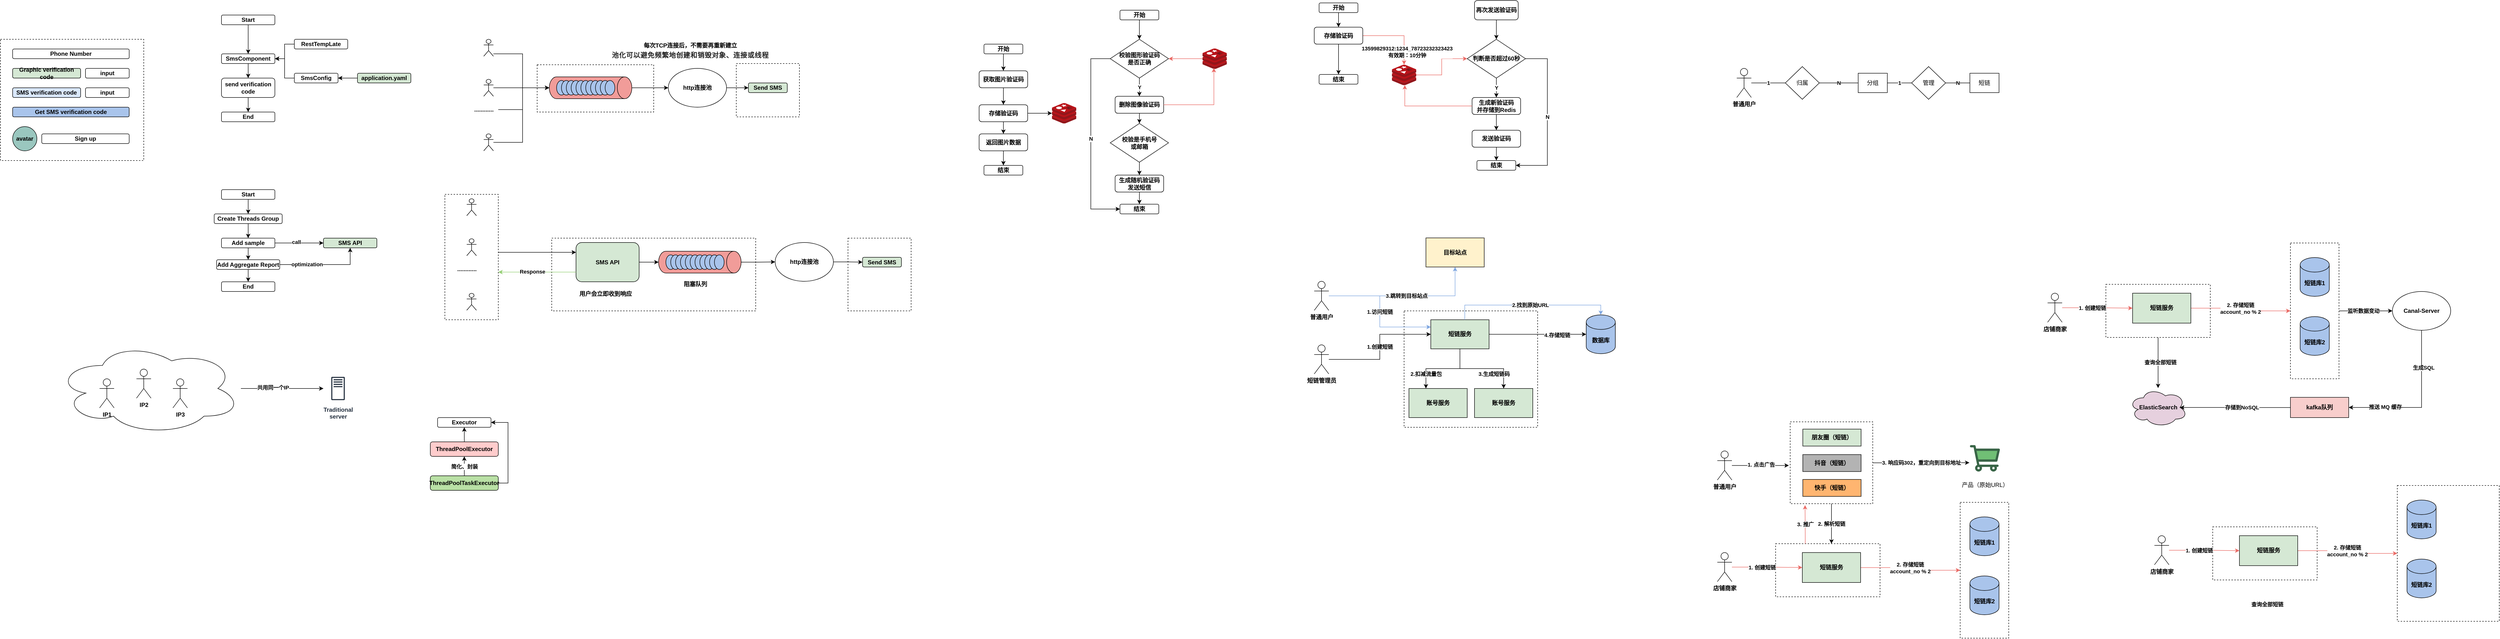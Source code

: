 <mxfile version="24.8.4">
  <diagram id="BT_9d3tybcS5t6vmlCDs" name="第 1 页">
    <mxGraphModel dx="1050" dy="522" grid="1" gridSize="10" guides="1" tooltips="1" connect="1" arrows="1" fold="1" page="1" pageScale="1" pageWidth="827" pageHeight="1169" math="0" shadow="0">
      <root>
        <mxCell id="0" />
        <mxCell id="1" parent="0" />
        <mxCell id="Rwd-Yh-OvxQPfiBLRn_k-1" value="" style="rounded=0;whiteSpace=wrap;html=1;fillColor=none;dashed=1;fontStyle=1" parent="1" vertex="1">
          <mxGeometry x="3860" y="1160" width="215" height="109.5" as="geometry" />
        </mxCell>
        <mxCell id="i71nDBgFTF4gcoMyqBb0-5" value="" style="rounded=0;whiteSpace=wrap;html=1;fillColor=none;dashed=1;fontStyle=1" parent="1" vertex="1">
          <mxGeometry x="4240" y="1074.75" width="100" height="280" as="geometry" />
        </mxCell>
        <mxCell id="CYLU-5RYoMURPyQihZAW-10" value="" style="rounded=0;whiteSpace=wrap;html=1;fillColor=none;dashed=1;fontStyle=1" parent="1" vertex="1">
          <mxGeometry x="3095" y="680" width="275" height="240" as="geometry" />
        </mxCell>
        <mxCell id="xg06a3iDjOgLRZ0BCeSt-10" value="" style="rounded=0;whiteSpace=wrap;html=1;fillColor=none;dashed=1;fontStyle=1" parent="1" vertex="1">
          <mxGeometry x="1950" y="530" width="130" height="150" as="geometry" />
        </mxCell>
        <mxCell id="se93l_hdjBHq4H-M8QWh-1" value="" style="rounded=0;whiteSpace=wrap;html=1;fillColor=none;dashed=1;fontStyle=1" parent="1" vertex="1">
          <mxGeometry x="1340" y="530" width="420" height="150" as="geometry" />
        </mxCell>
        <mxCell id="vEdsJQJvJET6jsOQPGxz-9" value="" style="rounded=0;whiteSpace=wrap;html=1;fillColor=none;dashed=1;fontStyle=1" parent="1" vertex="1">
          <mxGeometry x="1310" y="172.5" width="240" height="97.5" as="geometry" />
        </mxCell>
        <mxCell id="UefwI9e2Om12DkF_jqyX-5" value="" style="rounded=0;whiteSpace=wrap;html=1;fillColor=none;dashed=1;fontStyle=1" parent="1" vertex="1">
          <mxGeometry x="205" y="120" width="295" height="250" as="geometry" />
        </mxCell>
        <mxCell id="UefwI9e2Om12DkF_jqyX-3" value="Phone Number" style="rounded=1;whiteSpace=wrap;html=1;fillColor=none;fontStyle=1" parent="1" vertex="1">
          <mxGeometry x="230" y="140" width="240" height="20" as="geometry" />
        </mxCell>
        <mxCell id="UefwI9e2Om12DkF_jqyX-4" value="SMS verification code" style="rounded=1;whiteSpace=wrap;html=1;fillColor=#dae8fc;strokeColor=#000000;fontStyle=1" parent="1" vertex="1">
          <mxGeometry x="230" y="220" width="140" height="20" as="geometry" />
        </mxCell>
        <mxCell id="UefwI9e2Om12DkF_jqyX-6" value="input" style="rounded=1;whiteSpace=wrap;html=1;fillColor=none;fontStyle=1" parent="1" vertex="1">
          <mxGeometry x="380" y="180" width="90" height="20" as="geometry" />
        </mxCell>
        <mxCell id="UefwI9e2Om12DkF_jqyX-8" value="Graphic verification code" style="rounded=1;whiteSpace=wrap;html=1;fillColor=#d5e8d4;strokeColor=#000000;fontStyle=1" parent="1" vertex="1">
          <mxGeometry x="230" y="180" width="140" height="20" as="geometry" />
        </mxCell>
        <mxCell id="UefwI9e2Om12DkF_jqyX-9" value="input" style="rounded=1;whiteSpace=wrap;html=1;fillColor=none;fontStyle=1" parent="1" vertex="1">
          <mxGeometry x="380" y="220" width="90" height="20" as="geometry" />
        </mxCell>
        <mxCell id="UefwI9e2Om12DkF_jqyX-10" value="Sign up" style="rounded=1;whiteSpace=wrap;html=1;fillColor=none;fontStyle=1" parent="1" vertex="1">
          <mxGeometry x="290" y="315" width="180" height="20" as="geometry" />
        </mxCell>
        <mxCell id="UefwI9e2Om12DkF_jqyX-12" value="Get SMS verification code" style="rounded=1;whiteSpace=wrap;html=1;fillColor=#A9C4EB;fontStyle=1" parent="1" vertex="1">
          <mxGeometry x="230" y="260" width="240" height="20" as="geometry" />
        </mxCell>
        <mxCell id="UefwI9e2Om12DkF_jqyX-13" value="avatar" style="ellipse;whiteSpace=wrap;html=1;aspect=fixed;fillColor=#9AC7BF;fontStyle=1" parent="1" vertex="1">
          <mxGeometry x="230" y="300" width="50" height="50" as="geometry" />
        </mxCell>
        <mxCell id="pRPVaADtkpWoiS7Lqduv-14" style="edgeStyle=orthogonalEdgeStyle;rounded=0;orthogonalLoop=1;jettySize=auto;html=1;entryX=1;entryY=0.5;entryDx=0;entryDy=0;fontStyle=1" parent="1" source="pRPVaADtkpWoiS7Lqduv-1" target="pRPVaADtkpWoiS7Lqduv-6" edge="1">
          <mxGeometry relative="1" as="geometry" />
        </mxCell>
        <mxCell id="pRPVaADtkpWoiS7Lqduv-1" value="application.yaml" style="rounded=1;whiteSpace=wrap;html=1;fillColor=#D5E8D4;fontStyle=1" parent="1" vertex="1">
          <mxGeometry x="940" y="190" width="110" height="20" as="geometry" />
        </mxCell>
        <mxCell id="pRPVaADtkpWoiS7Lqduv-12" style="edgeStyle=orthogonalEdgeStyle;rounded=0;orthogonalLoop=1;jettySize=auto;html=1;entryX=1;entryY=0.5;entryDx=0;entryDy=0;fontStyle=1" parent="1" source="pRPVaADtkpWoiS7Lqduv-3" target="pRPVaADtkpWoiS7Lqduv-7" edge="1">
          <mxGeometry relative="1" as="geometry" />
        </mxCell>
        <mxCell id="pRPVaADtkpWoiS7Lqduv-3" value="RestTempLate" style="rounded=1;whiteSpace=wrap;html=1;fillColor=none;fontStyle=1" parent="1" vertex="1">
          <mxGeometry x="810" y="120" width="110" height="20" as="geometry" />
        </mxCell>
        <mxCell id="pRPVaADtkpWoiS7Lqduv-13" style="edgeStyle=orthogonalEdgeStyle;rounded=0;orthogonalLoop=1;jettySize=auto;html=1;entryX=1;entryY=0.5;entryDx=0;entryDy=0;fontStyle=1" parent="1" source="pRPVaADtkpWoiS7Lqduv-6" target="pRPVaADtkpWoiS7Lqduv-7" edge="1">
          <mxGeometry relative="1" as="geometry" />
        </mxCell>
        <mxCell id="pRPVaADtkpWoiS7Lqduv-6" value="SmsConfig" style="rounded=1;whiteSpace=wrap;html=1;fillColor=none;fontStyle=1" parent="1" vertex="1">
          <mxGeometry x="810" y="190" width="90" height="20" as="geometry" />
        </mxCell>
        <mxCell id="pRPVaADtkpWoiS7Lqduv-16" style="edgeStyle=orthogonalEdgeStyle;rounded=0;orthogonalLoop=1;jettySize=auto;html=1;entryX=0.5;entryY=0;entryDx=0;entryDy=0;fontStyle=1" parent="1" source="pRPVaADtkpWoiS7Lqduv-7" target="pRPVaADtkpWoiS7Lqduv-15" edge="1">
          <mxGeometry relative="1" as="geometry" />
        </mxCell>
        <mxCell id="pRPVaADtkpWoiS7Lqduv-7" value="SmsComponent" style="rounded=1;whiteSpace=wrap;html=1;fillColor=none;fontStyle=1" parent="1" vertex="1">
          <mxGeometry x="660" y="150" width="110" height="20" as="geometry" />
        </mxCell>
        <mxCell id="pRPVaADtkpWoiS7Lqduv-10" style="edgeStyle=orthogonalEdgeStyle;rounded=0;orthogonalLoop=1;jettySize=auto;html=1;fontStyle=1" parent="1" source="pRPVaADtkpWoiS7Lqduv-8" target="pRPVaADtkpWoiS7Lqduv-7" edge="1">
          <mxGeometry relative="1" as="geometry" />
        </mxCell>
        <mxCell id="pRPVaADtkpWoiS7Lqduv-8" value="Start" style="rounded=1;whiteSpace=wrap;html=1;fillColor=none;fontStyle=1" parent="1" vertex="1">
          <mxGeometry x="660" y="70" width="110" height="20" as="geometry" />
        </mxCell>
        <mxCell id="pRPVaADtkpWoiS7Lqduv-21" style="edgeStyle=orthogonalEdgeStyle;rounded=0;orthogonalLoop=1;jettySize=auto;html=1;entryX=0.5;entryY=0;entryDx=0;entryDy=0;fontStyle=1" parent="1" source="pRPVaADtkpWoiS7Lqduv-15" target="pRPVaADtkpWoiS7Lqduv-20" edge="1">
          <mxGeometry relative="1" as="geometry" />
        </mxCell>
        <mxCell id="pRPVaADtkpWoiS7Lqduv-15" value="send verification code" style="rounded=1;whiteSpace=wrap;html=1;fillColor=none;fontStyle=1" parent="1" vertex="1">
          <mxGeometry x="660" y="200" width="110" height="40" as="geometry" />
        </mxCell>
        <mxCell id="pRPVaADtkpWoiS7Lqduv-20" value="End" style="rounded=1;whiteSpace=wrap;html=1;fillColor=none;fontStyle=1" parent="1" vertex="1">
          <mxGeometry x="660" y="270" width="110" height="20" as="geometry" />
        </mxCell>
        <mxCell id="1INNWkqEgoHzFdm2mWcg-7" style="edgeStyle=orthogonalEdgeStyle;rounded=0;orthogonalLoop=1;jettySize=auto;html=1;entryX=0.5;entryY=0;entryDx=0;entryDy=0;fontStyle=1" parent="1" source="1INNWkqEgoHzFdm2mWcg-8" target="1INNWkqEgoHzFdm2mWcg-12" edge="1">
          <mxGeometry relative="1" as="geometry" />
        </mxCell>
        <mxCell id="1INNWkqEgoHzFdm2mWcg-8" value="Create Threads Group" style="rounded=1;whiteSpace=wrap;html=1;fillColor=none;fontStyle=1" parent="1" vertex="1">
          <mxGeometry x="645" y="480" width="140" height="20" as="geometry" />
        </mxCell>
        <mxCell id="1INNWkqEgoHzFdm2mWcg-9" style="edgeStyle=orthogonalEdgeStyle;rounded=0;orthogonalLoop=1;jettySize=auto;html=1;fontStyle=1" parent="1" source="1INNWkqEgoHzFdm2mWcg-10" target="1INNWkqEgoHzFdm2mWcg-8" edge="1">
          <mxGeometry relative="1" as="geometry" />
        </mxCell>
        <mxCell id="1INNWkqEgoHzFdm2mWcg-10" value="Start" style="rounded=1;whiteSpace=wrap;html=1;fillColor=none;fontStyle=1" parent="1" vertex="1">
          <mxGeometry x="660" y="430" width="110" height="20" as="geometry" />
        </mxCell>
        <mxCell id="1INNWkqEgoHzFdm2mWcg-11" style="edgeStyle=orthogonalEdgeStyle;rounded=0;orthogonalLoop=1;jettySize=auto;html=1;entryX=0.5;entryY=0;entryDx=0;entryDy=0;fontStyle=1" parent="1" source="1INNWkqEgoHzFdm2mWcg-12" target="1INNWkqEgoHzFdm2mWcg-13" edge="1">
          <mxGeometry relative="1" as="geometry" />
        </mxCell>
        <mxCell id="1INNWkqEgoHzFdm2mWcg-19" style="edgeStyle=orthogonalEdgeStyle;rounded=0;orthogonalLoop=1;jettySize=auto;html=1;fontStyle=1" parent="1" source="1INNWkqEgoHzFdm2mWcg-12" target="1INNWkqEgoHzFdm2mWcg-17" edge="1">
          <mxGeometry relative="1" as="geometry" />
        </mxCell>
        <mxCell id="1INNWkqEgoHzFdm2mWcg-20" value="call" style="edgeLabel;html=1;align=center;verticalAlign=middle;resizable=0;points=[];fontStyle=1" parent="1INNWkqEgoHzFdm2mWcg-19" vertex="1" connectable="0">
          <mxGeometry x="-0.134" y="2" relative="1" as="geometry">
            <mxPoint as="offset" />
          </mxGeometry>
        </mxCell>
        <mxCell id="1INNWkqEgoHzFdm2mWcg-12" value="Add sample" style="rounded=1;whiteSpace=wrap;html=1;fillColor=none;fontStyle=1" parent="1" vertex="1">
          <mxGeometry x="660" y="530" width="110" height="20" as="geometry" />
        </mxCell>
        <mxCell id="1INNWkqEgoHzFdm2mWcg-16" style="edgeStyle=orthogonalEdgeStyle;rounded=0;orthogonalLoop=1;jettySize=auto;html=1;entryX=0.5;entryY=0;entryDx=0;entryDy=0;fontStyle=1" parent="1" source="1INNWkqEgoHzFdm2mWcg-13" target="1INNWkqEgoHzFdm2mWcg-15" edge="1">
          <mxGeometry relative="1" as="geometry" />
        </mxCell>
        <mxCell id="1INNWkqEgoHzFdm2mWcg-21" value="" style="edgeStyle=orthogonalEdgeStyle;rounded=0;orthogonalLoop=1;jettySize=auto;html=1;fontStyle=1" parent="1" source="1INNWkqEgoHzFdm2mWcg-13" target="1INNWkqEgoHzFdm2mWcg-17" edge="1">
          <mxGeometry relative="1" as="geometry" />
        </mxCell>
        <mxCell id="1INNWkqEgoHzFdm2mWcg-22" value="optimization" style="edgeLabel;html=1;align=center;verticalAlign=middle;resizable=0;points=[];fontStyle=1" parent="1INNWkqEgoHzFdm2mWcg-21" vertex="1" connectable="0">
          <mxGeometry x="-0.377" y="1" relative="1" as="geometry">
            <mxPoint as="offset" />
          </mxGeometry>
        </mxCell>
        <mxCell id="1INNWkqEgoHzFdm2mWcg-13" value="Add Aggregate Report" style="rounded=1;whiteSpace=wrap;html=1;fillColor=none;fontStyle=1" parent="1" vertex="1">
          <mxGeometry x="650" y="574.5" width="130" height="20" as="geometry" />
        </mxCell>
        <mxCell id="1INNWkqEgoHzFdm2mWcg-15" value="End" style="rounded=1;whiteSpace=wrap;html=1;fillColor=none;fontStyle=1" parent="1" vertex="1">
          <mxGeometry x="660" y="620" width="110" height="20" as="geometry" />
        </mxCell>
        <mxCell id="1INNWkqEgoHzFdm2mWcg-17" value="SMS API" style="rounded=1;whiteSpace=wrap;html=1;fillColor=#D5E8D4;fontStyle=1" parent="1" vertex="1">
          <mxGeometry x="870" y="530" width="110" height="20" as="geometry" />
        </mxCell>
        <mxCell id="4dT-DWwZLFFdWcqSDPXJ-8" style="edgeStyle=orthogonalEdgeStyle;rounded=0;orthogonalLoop=1;jettySize=auto;html=1;entryX=0;entryY=0.5;entryDx=0;entryDy=0;fontStyle=1" parent="1" source="vEdsJQJvJET6jsOQPGxz-10" target="4dT-DWwZLFFdWcqSDPXJ-7" edge="1">
          <mxGeometry relative="1" as="geometry" />
        </mxCell>
        <mxCell id="vEdsJQJvJET6jsOQPGxz-10" value="" style="shape=cylinder3;whiteSpace=wrap;html=1;boundedLbl=1;backgroundOutline=1;size=15;rotation=90;fillColor=#F19C99;fontStyle=1" parent="1" vertex="1">
          <mxGeometry x="1397.5" y="135" width="45" height="170" as="geometry" />
        </mxCell>
        <mxCell id="vEdsJQJvJET6jsOQPGxz-19" value="" style="ellipse;whiteSpace=wrap;html=1;fillColor=#A9C4EB;fontStyle=1" parent="1" vertex="1">
          <mxGeometry x="1350" y="205" width="20" height="30" as="geometry" />
        </mxCell>
        <mxCell id="vEdsJQJvJET6jsOQPGxz-20" value="" style="ellipse;whiteSpace=wrap;html=1;fillColor=#A9C4EB;fontStyle=1" parent="1" vertex="1">
          <mxGeometry x="1360" y="205" width="20" height="30" as="geometry" />
        </mxCell>
        <mxCell id="vEdsJQJvJET6jsOQPGxz-21" value="" style="ellipse;whiteSpace=wrap;html=1;fillColor=#A9C4EB;fontStyle=1" parent="1" vertex="1">
          <mxGeometry x="1370" y="205" width="20" height="30" as="geometry" />
        </mxCell>
        <mxCell id="vEdsJQJvJET6jsOQPGxz-22" value="" style="ellipse;whiteSpace=wrap;html=1;fillColor=#A9C4EB;fontStyle=1" parent="1" vertex="1">
          <mxGeometry x="1380" y="205" width="20" height="30" as="geometry" />
        </mxCell>
        <mxCell id="vEdsJQJvJET6jsOQPGxz-23" value="" style="ellipse;whiteSpace=wrap;html=1;fillColor=#A9C4EB;fontStyle=1" parent="1" vertex="1">
          <mxGeometry x="1390" y="205" width="20" height="30" as="geometry" />
        </mxCell>
        <mxCell id="vEdsJQJvJET6jsOQPGxz-26" value="" style="ellipse;whiteSpace=wrap;html=1;fillColor=#A9C4EB;fontStyle=1" parent="1" vertex="1">
          <mxGeometry x="1400" y="205" width="20" height="30" as="geometry" />
        </mxCell>
        <mxCell id="vEdsJQJvJET6jsOQPGxz-32" value="" style="ellipse;whiteSpace=wrap;html=1;fillColor=#A9C4EB;fontStyle=1" parent="1" vertex="1">
          <mxGeometry x="1410" y="205" width="20" height="30" as="geometry" />
        </mxCell>
        <mxCell id="vEdsJQJvJET6jsOQPGxz-41" value="" style="shape=umlActor;verticalLabelPosition=bottom;verticalAlign=top;html=1;outlineConnect=0;fontStyle=1" parent="1" vertex="1">
          <mxGeometry x="1200" y="202.5" width="20" height="35" as="geometry" />
        </mxCell>
        <mxCell id="vEdsJQJvJET6jsOQPGxz-42" value="" style="shape=umlActor;verticalLabelPosition=bottom;verticalAlign=top;html=1;outlineConnect=0;fontStyle=1" parent="1" vertex="1">
          <mxGeometry x="1200" y="315" width="20" height="35" as="geometry" />
        </mxCell>
        <mxCell id="vEdsJQJvJET6jsOQPGxz-45" value="&lt;span&gt;............&lt;/span&gt;" style="text;html=1;align=center;verticalAlign=middle;resizable=0;points=[];autosize=1;strokeColor=none;fillColor=none;fontStyle=1" parent="1" vertex="1">
          <mxGeometry x="1170" y="250" width="60" height="30" as="geometry" />
        </mxCell>
        <mxCell id="vEdsJQJvJET6jsOQPGxz-46" value="" style="shape=umlActor;verticalLabelPosition=bottom;verticalAlign=top;html=1;outlineConnect=0;fontStyle=1" parent="1" vertex="1">
          <mxGeometry x="1200" y="120" width="20" height="35" as="geometry" />
        </mxCell>
        <mxCell id="vEdsJQJvJET6jsOQPGxz-47" style="edgeStyle=orthogonalEdgeStyle;rounded=0;orthogonalLoop=1;jettySize=auto;html=1;entryX=0.5;entryY=1;entryDx=0;entryDy=0;entryPerimeter=0;fontStyle=1" parent="1" source="vEdsJQJvJET6jsOQPGxz-46" target="vEdsJQJvJET6jsOQPGxz-10" edge="1">
          <mxGeometry relative="1" as="geometry">
            <Array as="points">
              <mxPoint x="1280" y="150" />
              <mxPoint x="1280" y="220" />
            </Array>
          </mxGeometry>
        </mxCell>
        <mxCell id="vEdsJQJvJET6jsOQPGxz-48" style="edgeStyle=orthogonalEdgeStyle;rounded=0;orthogonalLoop=1;jettySize=auto;html=1;entryX=0.5;entryY=1;entryDx=0;entryDy=0;entryPerimeter=0;fontStyle=1" parent="1" source="vEdsJQJvJET6jsOQPGxz-41" target="vEdsJQJvJET6jsOQPGxz-10" edge="1">
          <mxGeometry relative="1" as="geometry" />
        </mxCell>
        <mxCell id="vEdsJQJvJET6jsOQPGxz-49" style="edgeStyle=orthogonalEdgeStyle;rounded=0;orthogonalLoop=1;jettySize=auto;html=1;entryX=0.5;entryY=1;entryDx=0;entryDy=0;entryPerimeter=0;fontStyle=1" parent="1" source="vEdsJQJvJET6jsOQPGxz-42" target="vEdsJQJvJET6jsOQPGxz-10" edge="1">
          <mxGeometry relative="1" as="geometry">
            <Array as="points">
              <mxPoint x="1280" y="333" />
              <mxPoint x="1280" y="220" />
            </Array>
          </mxGeometry>
        </mxCell>
        <mxCell id="vEdsJQJvJET6jsOQPGxz-52" value="" style="ellipse;whiteSpace=wrap;html=1;fillColor=#A9C4EB;fontStyle=1" parent="1" vertex="1">
          <mxGeometry x="1420" y="205" width="20" height="30" as="geometry" />
        </mxCell>
        <mxCell id="vEdsJQJvJET6jsOQPGxz-54" value="" style="ellipse;whiteSpace=wrap;html=1;fillColor=#A9C4EB;fontStyle=1" parent="1" vertex="1">
          <mxGeometry x="1430" y="205" width="20" height="30" as="geometry" />
        </mxCell>
        <mxCell id="vEdsJQJvJET6jsOQPGxz-55" value="" style="ellipse;whiteSpace=wrap;html=1;fillColor=#A9C4EB;fontStyle=1" parent="1" vertex="1">
          <mxGeometry x="1440" y="205" width="20" height="30" as="geometry" />
        </mxCell>
        <mxCell id="vEdsJQJvJET6jsOQPGxz-57" value="" style="ellipse;whiteSpace=wrap;html=1;fillColor=#A9C4EB;fontStyle=1" parent="1" vertex="1">
          <mxGeometry x="1450" y="205" width="20" height="30" as="geometry" />
        </mxCell>
        <mxCell id="vEdsJQJvJET6jsOQPGxz-58" style="edgeStyle=orthogonalEdgeStyle;rounded=0;orthogonalLoop=1;jettySize=auto;html=1;entryX=0.5;entryY=1;entryDx=0;entryDy=0;entryPerimeter=0;fontStyle=1" parent="1" source="vEdsJQJvJET6jsOQPGxz-45" target="vEdsJQJvJET6jsOQPGxz-10" edge="1">
          <mxGeometry relative="1" as="geometry">
            <Array as="points">
              <mxPoint x="1280" y="265" />
              <mxPoint x="1280" y="220" />
            </Array>
          </mxGeometry>
        </mxCell>
        <mxCell id="se93l_hdjBHq4H-M8QWh-3" value="Send SMS" style="rounded=1;whiteSpace=wrap;html=1;fillColor=#D5E8D4;fontStyle=1" parent="1" vertex="1">
          <mxGeometry x="1980" y="569.5" width="80" height="20" as="geometry" />
        </mxCell>
        <mxCell id="se93l_hdjBHq4H-M8QWh-29" value="SMS API" style="rounded=1;whiteSpace=wrap;html=1;fillColor=#D5E8D4;fontStyle=1" parent="1" vertex="1">
          <mxGeometry x="1390" y="539" width="130" height="81" as="geometry" />
        </mxCell>
        <mxCell id="se93l_hdjBHq4H-M8QWh-48" value="" style="group;fontStyle=1" parent="1" vertex="1" connectable="0">
          <mxGeometry x="1560" y="557" width="170" height="45" as="geometry" />
        </mxCell>
        <mxCell id="se93l_hdjBHq4H-M8QWh-31" value="" style="shape=cylinder3;whiteSpace=wrap;html=1;boundedLbl=1;backgroundOutline=1;size=15;rotation=90;fillColor=#F19C99;fontStyle=1" parent="se93l_hdjBHq4H-M8QWh-48" vertex="1">
          <mxGeometry x="62.5" y="-62.5" width="45" height="170" as="geometry" />
        </mxCell>
        <mxCell id="se93l_hdjBHq4H-M8QWh-32" value="" style="ellipse;whiteSpace=wrap;html=1;fillColor=#A9C4EB;fontStyle=1" parent="se93l_hdjBHq4H-M8QWh-48" vertex="1">
          <mxGeometry x="15" y="7.5" width="20" height="30" as="geometry" />
        </mxCell>
        <mxCell id="se93l_hdjBHq4H-M8QWh-33" value="" style="ellipse;whiteSpace=wrap;html=1;fillColor=#A9C4EB;fontStyle=1" parent="se93l_hdjBHq4H-M8QWh-48" vertex="1">
          <mxGeometry x="25" y="7.5" width="20" height="30" as="geometry" />
        </mxCell>
        <mxCell id="se93l_hdjBHq4H-M8QWh-34" value="" style="ellipse;whiteSpace=wrap;html=1;fillColor=#A9C4EB;fontStyle=1" parent="se93l_hdjBHq4H-M8QWh-48" vertex="1">
          <mxGeometry x="35" y="7.5" width="20" height="30" as="geometry" />
        </mxCell>
        <mxCell id="se93l_hdjBHq4H-M8QWh-35" value="" style="ellipse;whiteSpace=wrap;html=1;fillColor=#A9C4EB;fontStyle=1" parent="se93l_hdjBHq4H-M8QWh-48" vertex="1">
          <mxGeometry x="45" y="7.5" width="20" height="30" as="geometry" />
        </mxCell>
        <mxCell id="se93l_hdjBHq4H-M8QWh-36" value="" style="ellipse;whiteSpace=wrap;html=1;fillColor=#A9C4EB;fontStyle=1" parent="se93l_hdjBHq4H-M8QWh-48" vertex="1">
          <mxGeometry x="55" y="7.5" width="20" height="30" as="geometry" />
        </mxCell>
        <mxCell id="se93l_hdjBHq4H-M8QWh-37" value="" style="ellipse;whiteSpace=wrap;html=1;fillColor=#A9C4EB;fontStyle=1" parent="se93l_hdjBHq4H-M8QWh-48" vertex="1">
          <mxGeometry x="65" y="7.5" width="20" height="30" as="geometry" />
        </mxCell>
        <mxCell id="se93l_hdjBHq4H-M8QWh-38" value="" style="ellipse;whiteSpace=wrap;html=1;fillColor=#A9C4EB;fontStyle=1" parent="se93l_hdjBHq4H-M8QWh-48" vertex="1">
          <mxGeometry x="75" y="7.5" width="20" height="30" as="geometry" />
        </mxCell>
        <mxCell id="se93l_hdjBHq4H-M8QWh-39" value="" style="ellipse;whiteSpace=wrap;html=1;fillColor=#A9C4EB;fontStyle=1" parent="se93l_hdjBHq4H-M8QWh-48" vertex="1">
          <mxGeometry x="85" y="7.5" width="20" height="30" as="geometry" />
        </mxCell>
        <mxCell id="se93l_hdjBHq4H-M8QWh-40" value="" style="ellipse;whiteSpace=wrap;html=1;fillColor=#A9C4EB;fontStyle=1" parent="se93l_hdjBHq4H-M8QWh-48" vertex="1">
          <mxGeometry x="95" y="7.5" width="20" height="30" as="geometry" />
        </mxCell>
        <mxCell id="se93l_hdjBHq4H-M8QWh-41" value="" style="ellipse;whiteSpace=wrap;html=1;fillColor=#A9C4EB;fontStyle=1" parent="se93l_hdjBHq4H-M8QWh-48" vertex="1">
          <mxGeometry x="105" y="7.5" width="20" height="30" as="geometry" />
        </mxCell>
        <mxCell id="se93l_hdjBHq4H-M8QWh-42" value="" style="ellipse;whiteSpace=wrap;html=1;fillColor=#A9C4EB;fontStyle=1" parent="se93l_hdjBHq4H-M8QWh-48" vertex="1">
          <mxGeometry x="115" y="7.5" width="20" height="30" as="geometry" />
        </mxCell>
        <mxCell id="se93l_hdjBHq4H-M8QWh-54" value="" style="group;fontStyle=1" parent="1" vertex="1" connectable="0">
          <mxGeometry x="1120" y="439.75" width="110" height="258.5" as="geometry" />
        </mxCell>
        <mxCell id="se93l_hdjBHq4H-M8QWh-49" value="" style="shape=umlActor;verticalLabelPosition=bottom;verticalAlign=top;html=1;outlineConnect=0;fontStyle=1" parent="se93l_hdjBHq4H-M8QWh-54" vertex="1">
          <mxGeometry x="45" y="91.5" width="20" height="35" as="geometry" />
        </mxCell>
        <mxCell id="se93l_hdjBHq4H-M8QWh-50" value="" style="shape=umlActor;verticalLabelPosition=bottom;verticalAlign=top;html=1;outlineConnect=0;fontStyle=1" parent="se93l_hdjBHq4H-M8QWh-54" vertex="1">
          <mxGeometry x="45" y="204" width="20" height="35" as="geometry" />
        </mxCell>
        <mxCell id="se93l_hdjBHq4H-M8QWh-51" value="&lt;span&gt;............&lt;/span&gt;" style="text;html=1;align=center;verticalAlign=middle;resizable=0;points=[];autosize=1;strokeColor=none;fillColor=none;fontStyle=1" parent="se93l_hdjBHq4H-M8QWh-54" vertex="1">
          <mxGeometry x="15" y="139" width="60" height="30" as="geometry" />
        </mxCell>
        <mxCell id="se93l_hdjBHq4H-M8QWh-52" value="" style="shape=umlActor;verticalLabelPosition=bottom;verticalAlign=top;html=1;outlineConnect=0;fontStyle=1" parent="se93l_hdjBHq4H-M8QWh-54" vertex="1">
          <mxGeometry x="45" y="9" width="20" height="35" as="geometry" />
        </mxCell>
        <mxCell id="se93l_hdjBHq4H-M8QWh-53" value="" style="rounded=0;whiteSpace=wrap;html=1;fillColor=none;dashed=1;fontStyle=1" parent="se93l_hdjBHq4H-M8QWh-54" vertex="1">
          <mxGeometry width="110" height="258.5" as="geometry" />
        </mxCell>
        <mxCell id="se93l_hdjBHq4H-M8QWh-56" style="edgeStyle=orthogonalEdgeStyle;rounded=0;orthogonalLoop=1;jettySize=auto;html=1;entryX=0;entryY=0.25;entryDx=0;entryDy=0;fontStyle=1" parent="1" source="se93l_hdjBHq4H-M8QWh-53" target="se93l_hdjBHq4H-M8QWh-29" edge="1">
          <mxGeometry relative="1" as="geometry">
            <Array as="points">
              <mxPoint x="1310" y="560" />
            </Array>
          </mxGeometry>
        </mxCell>
        <mxCell id="se93l_hdjBHq4H-M8QWh-57" style="edgeStyle=orthogonalEdgeStyle;rounded=0;orthogonalLoop=1;jettySize=auto;html=1;strokeColor=#97D077;fontStyle=1" parent="1" source="se93l_hdjBHq4H-M8QWh-29" edge="1">
          <mxGeometry relative="1" as="geometry">
            <mxPoint x="1230" y="600" as="targetPoint" />
            <Array as="points">
              <mxPoint x="1230" y="600" />
            </Array>
          </mxGeometry>
        </mxCell>
        <mxCell id="se93l_hdjBHq4H-M8QWh-58" value="Response" style="edgeLabel;html=1;align=center;verticalAlign=middle;resizable=0;points=[];fontStyle=1" parent="se93l_hdjBHq4H-M8QWh-57" vertex="1" connectable="0">
          <mxGeometry x="0.134" y="-1" relative="1" as="geometry">
            <mxPoint as="offset" />
          </mxGeometry>
        </mxCell>
        <mxCell id="KKwOv5Il1TyTHY13jNfH-2" value="用户会立即收到响应" style="text;html=1;align=left;verticalAlign=middle;resizable=0;points=[];autosize=1;strokeColor=none;fillColor=none;fontStyle=1" parent="1" vertex="1">
          <mxGeometry x="1395" y="630" width="130" height="30" as="geometry" />
        </mxCell>
        <mxCell id="KKwOv5Il1TyTHY13jNfH-8" style="edgeStyle=orthogonalEdgeStyle;rounded=0;orthogonalLoop=1;jettySize=auto;html=1;entryX=0.5;entryY=1;entryDx=0;entryDy=0;entryPerimeter=0;fontStyle=1" parent="1" source="se93l_hdjBHq4H-M8QWh-29" target="se93l_hdjBHq4H-M8QWh-31" edge="1">
          <mxGeometry relative="1" as="geometry" />
        </mxCell>
        <mxCell id="KKwOv5Il1TyTHY13jNfH-11" value="阻塞队列" style="text;html=1;align=left;verticalAlign=middle;resizable=0;points=[];autosize=1;strokeColor=none;fillColor=none;fontStyle=1" parent="1" vertex="1">
          <mxGeometry x="1610" y="610" width="70" height="30" as="geometry" />
        </mxCell>
        <mxCell id="xg06a3iDjOgLRZ0BCeSt-1" value="&lt;div class=&quot;lake-content&quot;&gt;&lt;span class=&quot;ne-text&quot;&gt;Executor&lt;/span&gt;&lt;/div&gt;" style="rounded=1;whiteSpace=wrap;html=1;fillColor=none;fontStyle=1" parent="1" vertex="1">
          <mxGeometry x="1105" y="900" width="110" height="20" as="geometry" />
        </mxCell>
        <mxCell id="xg06a3iDjOgLRZ0BCeSt-7" value="" style="edgeStyle=orthogonalEdgeStyle;rounded=0;orthogonalLoop=1;jettySize=auto;html=1;fontStyle=1" parent="1" source="xg06a3iDjOgLRZ0BCeSt-2" target="xg06a3iDjOgLRZ0BCeSt-3" edge="1">
          <mxGeometry relative="1" as="geometry" />
        </mxCell>
        <mxCell id="xg06a3iDjOgLRZ0BCeSt-9" value="简化、封装" style="edgeLabel;html=1;align=center;verticalAlign=middle;resizable=0;points=[];fontStyle=1" parent="xg06a3iDjOgLRZ0BCeSt-7" vertex="1" connectable="0">
          <mxGeometry x="-0.017" relative="1" as="geometry">
            <mxPoint as="offset" />
          </mxGeometry>
        </mxCell>
        <mxCell id="xg06a3iDjOgLRZ0BCeSt-8" style="edgeStyle=orthogonalEdgeStyle;rounded=0;orthogonalLoop=1;jettySize=auto;html=1;entryX=1;entryY=0.5;entryDx=0;entryDy=0;fontStyle=1" parent="1" source="xg06a3iDjOgLRZ0BCeSt-2" target="xg06a3iDjOgLRZ0BCeSt-1" edge="1">
          <mxGeometry relative="1" as="geometry">
            <Array as="points">
              <mxPoint x="1250" y="1035" />
              <mxPoint x="1250" y="910" />
            </Array>
          </mxGeometry>
        </mxCell>
        <mxCell id="xg06a3iDjOgLRZ0BCeSt-2" value="&lt;div class=&quot;lake-content&quot;&gt;&lt;div class=&quot;lake-content&quot;&gt;&lt;div class=&quot;lake-content&quot;&gt;&lt;span class=&quot;ne-text&quot;&gt;ThreadPoolTaskExecutor&lt;/span&gt;&lt;/div&gt;&lt;/div&gt;&lt;/div&gt;" style="rounded=1;whiteSpace=wrap;html=1;fillColor=#B9E0A5;fontStyle=1" parent="1" vertex="1">
          <mxGeometry x="1090" y="1020" width="140" height="30" as="geometry" />
        </mxCell>
        <mxCell id="xg06a3iDjOgLRZ0BCeSt-5" value="" style="edgeStyle=orthogonalEdgeStyle;rounded=0;orthogonalLoop=1;jettySize=auto;html=1;fontStyle=1" parent="1" source="xg06a3iDjOgLRZ0BCeSt-3" target="xg06a3iDjOgLRZ0BCeSt-1" edge="1">
          <mxGeometry relative="1" as="geometry" />
        </mxCell>
        <mxCell id="xg06a3iDjOgLRZ0BCeSt-3" value="&lt;div class=&quot;lake-content&quot;&gt;&lt;div class=&quot;lake-content&quot;&gt;&lt;span class=&quot;ne-text&quot;&gt;ThreadPoolExecutor&lt;/span&gt;&lt;/div&gt;&lt;/div&gt;" style="rounded=1;whiteSpace=wrap;html=1;fillColor=#FFCCCC;fontStyle=1" parent="1" vertex="1">
          <mxGeometry x="1090" y="950" width="140" height="30" as="geometry" />
        </mxCell>
        <mxCell id="4dT-DWwZLFFdWcqSDPXJ-1" value="" style="rounded=0;whiteSpace=wrap;html=1;fillColor=none;dashed=1;fontStyle=1" parent="1" vertex="1">
          <mxGeometry x="1720" y="170" width="130" height="110" as="geometry" />
        </mxCell>
        <mxCell id="4dT-DWwZLFFdWcqSDPXJ-2" value="Send SMS" style="rounded=1;whiteSpace=wrap;html=1;fillColor=#D5E8D4;fontStyle=1" parent="1" vertex="1">
          <mxGeometry x="1745" y="210" width="80" height="20" as="geometry" />
        </mxCell>
        <mxCell id="4dT-DWwZLFFdWcqSDPXJ-9" style="edgeStyle=orthogonalEdgeStyle;rounded=0;orthogonalLoop=1;jettySize=auto;html=1;entryX=0;entryY=0.5;entryDx=0;entryDy=0;fontStyle=1" parent="1" source="4dT-DWwZLFFdWcqSDPXJ-7" target="4dT-DWwZLFFdWcqSDPXJ-2" edge="1">
          <mxGeometry relative="1" as="geometry" />
        </mxCell>
        <mxCell id="4dT-DWwZLFFdWcqSDPXJ-7" value="http连接池" style="ellipse;whiteSpace=wrap;html=1;fillColor=none;fontStyle=1" parent="1" vertex="1">
          <mxGeometry x="1580" y="180" width="120" height="80" as="geometry" />
        </mxCell>
        <mxCell id="4dT-DWwZLFFdWcqSDPXJ-12" value="每次TCP连接后，不需要再重新建立&lt;div&gt;&lt;span style=&quot;font-size: 14px; color: rgb(38, 38, 38); line-height: 1.74; letter-spacing: 0.05em; outline-style: none; overflow-wrap: break-word;&quot;&gt;池化可以避免频繁地创建和销毁对象、连接或线程&lt;/span&gt;&lt;br&gt;&lt;/div&gt;" style="text;html=1;align=center;verticalAlign=middle;resizable=0;points=[];autosize=1;strokeColor=none;fillColor=none;fontStyle=1" parent="1" vertex="1">
          <mxGeometry x="1450" y="120" width="350" height="50" as="geometry" />
        </mxCell>
        <mxCell id="4dT-DWwZLFFdWcqSDPXJ-15" style="edgeStyle=orthogonalEdgeStyle;rounded=0;orthogonalLoop=1;jettySize=auto;html=1;entryX=0;entryY=0.5;entryDx=0;entryDy=0;fontStyle=1" parent="1" source="4dT-DWwZLFFdWcqSDPXJ-13" target="se93l_hdjBHq4H-M8QWh-3" edge="1">
          <mxGeometry relative="1" as="geometry" />
        </mxCell>
        <mxCell id="4dT-DWwZLFFdWcqSDPXJ-13" value="http连接池" style="ellipse;whiteSpace=wrap;html=1;fillColor=none;fontStyle=1" parent="1" vertex="1">
          <mxGeometry x="1800" y="539" width="120" height="80" as="geometry" />
        </mxCell>
        <mxCell id="4dT-DWwZLFFdWcqSDPXJ-14" style="edgeStyle=orthogonalEdgeStyle;rounded=0;orthogonalLoop=1;jettySize=auto;html=1;fontStyle=1" parent="1" source="se93l_hdjBHq4H-M8QWh-31" target="4dT-DWwZLFFdWcqSDPXJ-13" edge="1">
          <mxGeometry relative="1" as="geometry" />
        </mxCell>
        <mxCell id="K-JyI_M0FiB9nO0yxgkt-4" style="edgeStyle=orthogonalEdgeStyle;rounded=0;orthogonalLoop=1;jettySize=auto;html=1;fontStyle=1" parent="1" source="K-JyI_M0FiB9nO0yxgkt-1" target="K-JyI_M0FiB9nO0yxgkt-3" edge="1">
          <mxGeometry relative="1" as="geometry" />
        </mxCell>
        <mxCell id="K-JyI_M0FiB9nO0yxgkt-7" value="共用同一个IP" style="edgeLabel;html=1;align=center;verticalAlign=middle;resizable=0;points=[];fontStyle=1" parent="K-JyI_M0FiB9nO0yxgkt-4" vertex="1" connectable="0">
          <mxGeometry x="-0.222" y="2" relative="1" as="geometry">
            <mxPoint as="offset" />
          </mxGeometry>
        </mxCell>
        <mxCell id="K-JyI_M0FiB9nO0yxgkt-1" value="" style="ellipse;shape=cloud;whiteSpace=wrap;html=1;fillColor=none;fontStyle=1" parent="1" vertex="1">
          <mxGeometry x="320" y="745" width="380" height="190" as="geometry" />
        </mxCell>
        <mxCell id="K-JyI_M0FiB9nO0yxgkt-2" value="IP3" style="shape=umlActor;verticalLabelPosition=bottom;verticalAlign=top;html=1;outlineConnect=0;fontStyle=1" parent="1" vertex="1">
          <mxGeometry x="560" y="820" width="30" height="60" as="geometry" />
        </mxCell>
        <mxCell id="K-JyI_M0FiB9nO0yxgkt-3" value="Traditional&#xa;server" style="sketch=0;outlineConnect=0;fontColor=#232F3E;gradientColor=none;strokeColor=#232F3E;fillColor=#ffffff;dashed=0;verticalLabelPosition=bottom;verticalAlign=top;align=center;html=1;fontSize=12;fontStyle=1;aspect=fixed;shape=mxgraph.aws4.resourceIcon;resIcon=mxgraph.aws4.traditional_server;" parent="1" vertex="1">
          <mxGeometry x="870" y="810" width="60" height="60" as="geometry" />
        </mxCell>
        <mxCell id="K-JyI_M0FiB9nO0yxgkt-5" value="IP1" style="shape=umlActor;verticalLabelPosition=bottom;verticalAlign=top;html=1;outlineConnect=0;fontStyle=1" parent="1" vertex="1">
          <mxGeometry x="409" y="820" width="30" height="60" as="geometry" />
        </mxCell>
        <mxCell id="K-JyI_M0FiB9nO0yxgkt-6" value="IP2" style="shape=umlActor;verticalLabelPosition=bottom;verticalAlign=top;html=1;outlineConnect=0;fontStyle=1" parent="1" vertex="1">
          <mxGeometry x="485" y="800" width="30" height="60" as="geometry" />
        </mxCell>
        <mxCell id="K-JyI_M0FiB9nO0yxgkt-58" value="" style="edgeStyle=orthogonalEdgeStyle;rounded=0;orthogonalLoop=1;jettySize=auto;html=1;fontStyle=1" parent="1" source="K-JyI_M0FiB9nO0yxgkt-54" target="K-JyI_M0FiB9nO0yxgkt-57" edge="1">
          <mxGeometry relative="1" as="geometry" />
        </mxCell>
        <mxCell id="K-JyI_M0FiB9nO0yxgkt-54" value="获取图片验证码" style="rounded=1;whiteSpace=wrap;html=1;fillColor=none;fontStyle=1" parent="1" vertex="1">
          <mxGeometry x="2220" y="185" width="100" height="35" as="geometry" />
        </mxCell>
        <mxCell id="K-JyI_M0FiB9nO0yxgkt-56" value="" style="edgeStyle=orthogonalEdgeStyle;rounded=0;orthogonalLoop=1;jettySize=auto;html=1;fontStyle=1" parent="1" source="K-JyI_M0FiB9nO0yxgkt-55" target="K-JyI_M0FiB9nO0yxgkt-54" edge="1">
          <mxGeometry relative="1" as="geometry" />
        </mxCell>
        <mxCell id="K-JyI_M0FiB9nO0yxgkt-55" value="开始" style="rounded=1;whiteSpace=wrap;html=1;fillColor=none;fontStyle=1" parent="1" vertex="1">
          <mxGeometry x="2230" y="130" width="80" height="20" as="geometry" />
        </mxCell>
        <mxCell id="K-JyI_M0FiB9nO0yxgkt-60" style="edgeStyle=orthogonalEdgeStyle;rounded=0;orthogonalLoop=1;jettySize=auto;html=1;fontStyle=1" parent="1" source="K-JyI_M0FiB9nO0yxgkt-57" target="K-JyI_M0FiB9nO0yxgkt-59" edge="1">
          <mxGeometry relative="1" as="geometry" />
        </mxCell>
        <mxCell id="K-JyI_M0FiB9nO0yxgkt-63" value="" style="edgeStyle=orthogonalEdgeStyle;rounded=0;orthogonalLoop=1;jettySize=auto;html=1;fontStyle=1" parent="1" source="K-JyI_M0FiB9nO0yxgkt-57" target="K-JyI_M0FiB9nO0yxgkt-61" edge="1">
          <mxGeometry relative="1" as="geometry" />
        </mxCell>
        <mxCell id="K-JyI_M0FiB9nO0yxgkt-57" value="存储验证码" style="rounded=1;whiteSpace=wrap;html=1;fillColor=none;fontStyle=1" parent="1" vertex="1">
          <mxGeometry x="2220" y="255" width="100" height="35" as="geometry" />
        </mxCell>
        <mxCell id="K-JyI_M0FiB9nO0yxgkt-59" value="" style="image;sketch=0;aspect=fixed;html=1;points=[];align=center;fontSize=12;image=img/lib/mscae/Cache_Redis_Product.svg;fontStyle=1" parent="1" vertex="1">
          <mxGeometry x="2370" y="251.5" width="50" height="42" as="geometry" />
        </mxCell>
        <mxCell id="K-JyI_M0FiB9nO0yxgkt-65" value="" style="edgeStyle=orthogonalEdgeStyle;rounded=0;orthogonalLoop=1;jettySize=auto;html=1;fontStyle=1" parent="1" source="K-JyI_M0FiB9nO0yxgkt-61" target="K-JyI_M0FiB9nO0yxgkt-64" edge="1">
          <mxGeometry relative="1" as="geometry" />
        </mxCell>
        <mxCell id="K-JyI_M0FiB9nO0yxgkt-61" value="返回图片数据" style="rounded=1;whiteSpace=wrap;html=1;fillColor=none;fontStyle=1" parent="1" vertex="1">
          <mxGeometry x="2220" y="315" width="100" height="35" as="geometry" />
        </mxCell>
        <mxCell id="K-JyI_M0FiB9nO0yxgkt-64" value="结束" style="rounded=1;whiteSpace=wrap;html=1;fillColor=none;fontStyle=1" parent="1" vertex="1">
          <mxGeometry x="2230" y="380" width="80" height="20" as="geometry" />
        </mxCell>
        <mxCell id="K-JyI_M0FiB9nO0yxgkt-78" value="" style="edgeStyle=orthogonalEdgeStyle;rounded=0;orthogonalLoop=1;jettySize=auto;html=1;fontStyle=1" parent="1" source="K-JyI_M0FiB9nO0yxgkt-69" target="K-JyI_M0FiB9nO0yxgkt-77" edge="1">
          <mxGeometry relative="1" as="geometry" />
        </mxCell>
        <mxCell id="K-JyI_M0FiB9nO0yxgkt-69" value="开始" style="rounded=1;whiteSpace=wrap;html=1;fillColor=none;fontStyle=1" parent="1" vertex="1">
          <mxGeometry x="2510" y="60" width="80" height="20" as="geometry" />
        </mxCell>
        <mxCell id="K-JyI_M0FiB9nO0yxgkt-80" value="" style="edgeStyle=orthogonalEdgeStyle;rounded=0;orthogonalLoop=1;jettySize=auto;html=1;strokeColor=#EA6B66;fontStyle=1" parent="1" source="K-JyI_M0FiB9nO0yxgkt-73" target="K-JyI_M0FiB9nO0yxgkt-77" edge="1">
          <mxGeometry relative="1" as="geometry" />
        </mxCell>
        <mxCell id="K-JyI_M0FiB9nO0yxgkt-73" value="" style="image;sketch=0;aspect=fixed;html=1;points=[];align=center;fontSize=12;image=img/lib/mscae/Cache_Redis_Product.svg;fontStyle=1" parent="1" vertex="1">
          <mxGeometry x="2680" y="139" width="50" height="42" as="geometry" />
        </mxCell>
        <mxCell id="K-JyI_M0FiB9nO0yxgkt-76" value="结束" style="rounded=1;whiteSpace=wrap;html=1;fillColor=none;fontStyle=1" parent="1" vertex="1">
          <mxGeometry x="2510" y="460" width="80" height="20" as="geometry" />
        </mxCell>
        <mxCell id="K-JyI_M0FiB9nO0yxgkt-96" value="Y" style="edgeStyle=orthogonalEdgeStyle;rounded=0;orthogonalLoop=1;jettySize=auto;html=1;fontStyle=1" parent="1" source="K-JyI_M0FiB9nO0yxgkt-77" target="K-JyI_M0FiB9nO0yxgkt-90" edge="1">
          <mxGeometry relative="1" as="geometry" />
        </mxCell>
        <mxCell id="K-JyI_M0FiB9nO0yxgkt-102" value="N" style="edgeStyle=orthogonalEdgeStyle;rounded=0;orthogonalLoop=1;jettySize=auto;html=1;entryX=0;entryY=0.5;entryDx=0;entryDy=0;fontStyle=1" parent="1" source="K-JyI_M0FiB9nO0yxgkt-77" target="K-JyI_M0FiB9nO0yxgkt-76" edge="1">
          <mxGeometry relative="1" as="geometry">
            <Array as="points">
              <mxPoint x="2450" y="160" />
              <mxPoint x="2450" y="470" />
            </Array>
          </mxGeometry>
        </mxCell>
        <mxCell id="K-JyI_M0FiB9nO0yxgkt-77" value="校验图形验证码&lt;br&gt;是否正确" style="rhombus;whiteSpace=wrap;html=1;fillColor=none;fontStyle=1" parent="1" vertex="1">
          <mxGeometry x="2490" y="120" width="120" height="80" as="geometry" />
        </mxCell>
        <mxCell id="K-JyI_M0FiB9nO0yxgkt-97" value="" style="edgeStyle=orthogonalEdgeStyle;rounded=0;orthogonalLoop=1;jettySize=auto;html=1;fontStyle=1" parent="1" source="K-JyI_M0FiB9nO0yxgkt-90" target="K-JyI_M0FiB9nO0yxgkt-95" edge="1">
          <mxGeometry relative="1" as="geometry" />
        </mxCell>
        <mxCell id="K-JyI_M0FiB9nO0yxgkt-90" value="删除图像验证码" style="rounded=1;whiteSpace=wrap;html=1;fillColor=none;fontStyle=1" parent="1" vertex="1">
          <mxGeometry x="2500" y="237.5" width="100" height="35" as="geometry" />
        </mxCell>
        <mxCell id="K-JyI_M0FiB9nO0yxgkt-93" style="edgeStyle=orthogonalEdgeStyle;rounded=0;orthogonalLoop=1;jettySize=auto;html=1;entryX=0.468;entryY=0.959;entryDx=0;entryDy=0;entryPerimeter=0;strokeColor=#EA6B66;fontStyle=1" parent="1" source="K-JyI_M0FiB9nO0yxgkt-90" target="K-JyI_M0FiB9nO0yxgkt-73" edge="1">
          <mxGeometry relative="1" as="geometry" />
        </mxCell>
        <mxCell id="K-JyI_M0FiB9nO0yxgkt-99" value="" style="edgeStyle=orthogonalEdgeStyle;rounded=0;orthogonalLoop=1;jettySize=auto;html=1;fontStyle=1" parent="1" source="K-JyI_M0FiB9nO0yxgkt-94" target="K-JyI_M0FiB9nO0yxgkt-76" edge="1">
          <mxGeometry relative="1" as="geometry" />
        </mxCell>
        <mxCell id="K-JyI_M0FiB9nO0yxgkt-94" value="生成随机验证码&lt;br&gt;发送短信" style="rounded=1;whiteSpace=wrap;html=1;fillColor=none;fontStyle=1" parent="1" vertex="1">
          <mxGeometry x="2500" y="400" width="100" height="35" as="geometry" />
        </mxCell>
        <mxCell id="K-JyI_M0FiB9nO0yxgkt-98" value="" style="edgeStyle=orthogonalEdgeStyle;rounded=0;orthogonalLoop=1;jettySize=auto;html=1;fontStyle=1" parent="1" source="K-JyI_M0FiB9nO0yxgkt-95" target="K-JyI_M0FiB9nO0yxgkt-94" edge="1">
          <mxGeometry relative="1" as="geometry" />
        </mxCell>
        <mxCell id="K-JyI_M0FiB9nO0yxgkt-95" value="校验是手机号&lt;br&gt;或邮箱" style="rhombus;whiteSpace=wrap;html=1;fillColor=none;fontStyle=1" parent="1" vertex="1">
          <mxGeometry x="2490" y="293.5" width="120" height="80" as="geometry" />
        </mxCell>
        <mxCell id="K-JyI_M0FiB9nO0yxgkt-118" value="" style="edgeStyle=orthogonalEdgeStyle;rounded=0;orthogonalLoop=1;jettySize=auto;html=1;fontStyle=1" parent="1" source="K-JyI_M0FiB9nO0yxgkt-104" target="K-JyI_M0FiB9nO0yxgkt-112" edge="1">
          <mxGeometry relative="1" as="geometry" />
        </mxCell>
        <mxCell id="K-JyI_M0FiB9nO0yxgkt-104" value="开始" style="rounded=1;whiteSpace=wrap;html=1;fillColor=none;fontStyle=1" parent="1" vertex="1">
          <mxGeometry x="2920" y="45" width="80" height="20" as="geometry" />
        </mxCell>
        <mxCell id="K-JyI_M0FiB9nO0yxgkt-125" style="edgeStyle=orthogonalEdgeStyle;rounded=0;orthogonalLoop=1;jettySize=auto;html=1;entryX=0;entryY=0.5;entryDx=0;entryDy=0;strokeColor=#EA6B66;fontStyle=1" parent="1" source="K-JyI_M0FiB9nO0yxgkt-106" target="K-JyI_M0FiB9nO0yxgkt-123" edge="1">
          <mxGeometry relative="1" as="geometry" />
        </mxCell>
        <mxCell id="K-JyI_M0FiB9nO0yxgkt-106" value="" style="image;sketch=0;aspect=fixed;html=1;points=[];align=center;fontSize=12;image=img/lib/mscae/Cache_Redis_Product.svg;fontStyle=1" parent="1" vertex="1">
          <mxGeometry x="3070" y="172.5" width="50" height="42" as="geometry" />
        </mxCell>
        <mxCell id="K-JyI_M0FiB9nO0yxgkt-107" value="结束" style="rounded=1;whiteSpace=wrap;html=1;fillColor=none;fontStyle=1" parent="1" vertex="1">
          <mxGeometry x="2920" y="192.5" width="80" height="20" as="geometry" />
        </mxCell>
        <mxCell id="K-JyI_M0FiB9nO0yxgkt-119" style="edgeStyle=orthogonalEdgeStyle;rounded=0;orthogonalLoop=1;jettySize=auto;html=1;strokeColor=#EA6B66;fontStyle=1" parent="1" source="K-JyI_M0FiB9nO0yxgkt-112" target="K-JyI_M0FiB9nO0yxgkt-106" edge="1">
          <mxGeometry relative="1" as="geometry" />
        </mxCell>
        <mxCell id="K-JyI_M0FiB9nO0yxgkt-120" value="13599829312:1234_78723232323423&lt;br&gt;有效期：10分钟" style="edgeLabel;html=1;align=center;verticalAlign=middle;resizable=0;points=[];fontStyle=1" parent="K-JyI_M0FiB9nO0yxgkt-119" vertex="1" connectable="0">
          <mxGeometry x="-0.471" y="1" relative="1" as="geometry">
            <mxPoint x="52" y="34" as="offset" />
          </mxGeometry>
        </mxCell>
        <mxCell id="K-JyI_M0FiB9nO0yxgkt-121" style="edgeStyle=orthogonalEdgeStyle;rounded=0;orthogonalLoop=1;jettySize=auto;html=1;entryX=0.5;entryY=0;entryDx=0;entryDy=0;fontStyle=1" parent="1" source="K-JyI_M0FiB9nO0yxgkt-112" target="K-JyI_M0FiB9nO0yxgkt-107" edge="1">
          <mxGeometry relative="1" as="geometry" />
        </mxCell>
        <mxCell id="K-JyI_M0FiB9nO0yxgkt-112" value="存储验证码" style="rounded=1;whiteSpace=wrap;html=1;fillColor=none;fontStyle=1" parent="1" vertex="1">
          <mxGeometry x="2910" y="95" width="100" height="35" as="geometry" />
        </mxCell>
        <mxCell id="K-JyI_M0FiB9nO0yxgkt-124" value="" style="edgeStyle=orthogonalEdgeStyle;rounded=0;orthogonalLoop=1;jettySize=auto;html=1;fontStyle=1" parent="1" source="K-JyI_M0FiB9nO0yxgkt-122" target="K-JyI_M0FiB9nO0yxgkt-123" edge="1">
          <mxGeometry relative="1" as="geometry" />
        </mxCell>
        <mxCell id="K-JyI_M0FiB9nO0yxgkt-122" value="再次发送验证码" style="rounded=1;whiteSpace=wrap;html=1;fillColor=none;fontStyle=1" parent="1" vertex="1">
          <mxGeometry x="3240" y="40" width="90" height="40" as="geometry" />
        </mxCell>
        <mxCell id="K-JyI_M0FiB9nO0yxgkt-130" value="Y" style="edgeStyle=orthogonalEdgeStyle;rounded=0;orthogonalLoop=1;jettySize=auto;html=1;fontStyle=1" parent="1" source="K-JyI_M0FiB9nO0yxgkt-123" target="K-JyI_M0FiB9nO0yxgkt-129" edge="1">
          <mxGeometry relative="1" as="geometry" />
        </mxCell>
        <mxCell id="K-JyI_M0FiB9nO0yxgkt-137" value="N" style="edgeStyle=orthogonalEdgeStyle;rounded=0;orthogonalLoop=1;jettySize=auto;html=1;entryX=1;entryY=0.5;entryDx=0;entryDy=0;fontStyle=1" parent="1" source="K-JyI_M0FiB9nO0yxgkt-123" target="K-JyI_M0FiB9nO0yxgkt-126" edge="1">
          <mxGeometry relative="1" as="geometry">
            <Array as="points">
              <mxPoint x="3390" y="160" />
              <mxPoint x="3390" y="380" />
            </Array>
          </mxGeometry>
        </mxCell>
        <mxCell id="K-JyI_M0FiB9nO0yxgkt-123" value="判断是否超过60秒" style="rhombus;whiteSpace=wrap;html=1;fillColor=none;fontStyle=1" parent="1" vertex="1">
          <mxGeometry x="3225" y="120" width="120" height="80" as="geometry" />
        </mxCell>
        <mxCell id="K-JyI_M0FiB9nO0yxgkt-126" value="结束" style="rounded=1;whiteSpace=wrap;html=1;fillColor=none;fontStyle=1" parent="1" vertex="1">
          <mxGeometry x="3245" y="370" width="80" height="20" as="geometry" />
        </mxCell>
        <mxCell id="K-JyI_M0FiB9nO0yxgkt-135" value="" style="edgeStyle=orthogonalEdgeStyle;rounded=0;orthogonalLoop=1;jettySize=auto;html=1;fontStyle=1" parent="1" source="K-JyI_M0FiB9nO0yxgkt-129" target="K-JyI_M0FiB9nO0yxgkt-134" edge="1">
          <mxGeometry relative="1" as="geometry" />
        </mxCell>
        <mxCell id="K-JyI_M0FiB9nO0yxgkt-129" value="生成新验证码&lt;br&gt;并存储到Redis" style="rounded=1;whiteSpace=wrap;html=1;fillColor=none;fontStyle=1" parent="1" vertex="1">
          <mxGeometry x="3235" y="240" width="100" height="35" as="geometry" />
        </mxCell>
        <mxCell id="K-JyI_M0FiB9nO0yxgkt-133" style="edgeStyle=orthogonalEdgeStyle;rounded=0;orthogonalLoop=1;jettySize=auto;html=1;entryX=0.53;entryY=0.999;entryDx=0;entryDy=0;entryPerimeter=0;strokeColor=#EA6B66;fontStyle=1" parent="1" source="K-JyI_M0FiB9nO0yxgkt-129" target="K-JyI_M0FiB9nO0yxgkt-106" edge="1">
          <mxGeometry relative="1" as="geometry" />
        </mxCell>
        <mxCell id="K-JyI_M0FiB9nO0yxgkt-136" value="" style="edgeStyle=orthogonalEdgeStyle;rounded=0;orthogonalLoop=1;jettySize=auto;html=1;fontStyle=1" parent="1" source="K-JyI_M0FiB9nO0yxgkt-134" target="K-JyI_M0FiB9nO0yxgkt-126" edge="1">
          <mxGeometry relative="1" as="geometry" />
        </mxCell>
        <mxCell id="K-JyI_M0FiB9nO0yxgkt-134" value="发送验证码" style="rounded=1;whiteSpace=wrap;html=1;fillColor=none;fontStyle=1" parent="1" vertex="1">
          <mxGeometry x="3235" y="307.5" width="100" height="35" as="geometry" />
        </mxCell>
        <mxCell id="CYLU-5RYoMURPyQihZAW-15" value="&lt;b&gt;1.访问短链&lt;/b&gt;" style="edgeStyle=orthogonalEdgeStyle;rounded=0;orthogonalLoop=1;jettySize=auto;html=1;entryX=0;entryY=0.25;entryDx=0;entryDy=0;strokeColor=#7EA6E0;" parent="1" source="CYLU-5RYoMURPyQihZAW-1" target="CYLU-5RYoMURPyQihZAW-2" edge="1">
          <mxGeometry x="0.002" relative="1" as="geometry">
            <mxPoint as="offset" />
          </mxGeometry>
        </mxCell>
        <mxCell id="CYLU-5RYoMURPyQihZAW-18" value="3.跳转到目标站点" style="edgeStyle=orthogonalEdgeStyle;rounded=0;orthogonalLoop=1;jettySize=auto;html=1;entryX=0.5;entryY=1;entryDx=0;entryDy=0;strokeColor=#7EA6E0;fontStyle=1" parent="1" source="CYLU-5RYoMURPyQihZAW-1" target="CYLU-5RYoMURPyQihZAW-17" edge="1">
          <mxGeometry relative="1" as="geometry" />
        </mxCell>
        <mxCell id="CYLU-5RYoMURPyQihZAW-1" value="普通用户" style="shape=umlActor;verticalLabelPosition=bottom;verticalAlign=top;html=1;outlineConnect=0;fontStyle=1" parent="1" vertex="1">
          <mxGeometry x="2910" y="619" width="30" height="60" as="geometry" />
        </mxCell>
        <mxCell id="CYLU-5RYoMURPyQihZAW-7" value="" style="edgeStyle=orthogonalEdgeStyle;rounded=0;orthogonalLoop=1;jettySize=auto;html=1;fontStyle=1" parent="1" source="CYLU-5RYoMURPyQihZAW-2" target="CYLU-5RYoMURPyQihZAW-5" edge="1">
          <mxGeometry relative="1" as="geometry">
            <Array as="points">
              <mxPoint x="3210" y="799" />
              <mxPoint x="3140" y="799" />
            </Array>
          </mxGeometry>
        </mxCell>
        <mxCell id="CYLU-5RYoMURPyQihZAW-8" value="&lt;span&gt;2.扣减流量包&lt;/span&gt;" style="edgeLabel;html=1;align=center;verticalAlign=middle;resizable=0;points=[];fontStyle=1" parent="CYLU-5RYoMURPyQihZAW-7" vertex="1" connectable="0">
          <mxGeometry x="-0.128" y="3" relative="1" as="geometry">
            <mxPoint x="-45" y="8" as="offset" />
          </mxGeometry>
        </mxCell>
        <mxCell id="CYLU-5RYoMURPyQihZAW-12" value="4.存储短链" style="edgeStyle=orthogonalEdgeStyle;rounded=0;orthogonalLoop=1;jettySize=auto;html=1;fontStyle=1" parent="1" source="CYLU-5RYoMURPyQihZAW-2" target="CYLU-5RYoMURPyQihZAW-11" edge="1">
          <mxGeometry x="0.4" y="-2" relative="1" as="geometry">
            <mxPoint as="offset" />
          </mxGeometry>
        </mxCell>
        <mxCell id="Rwd-Yh-OvxQPfiBLRn_k-28" value="&lt;b&gt;3.生成短链码&lt;/b&gt;" style="edgeStyle=elbowEdgeStyle;rounded=0;orthogonalLoop=1;jettySize=auto;html=1;entryX=0.5;entryY=0;entryDx=0;entryDy=0;elbow=vertical;" parent="1" source="CYLU-5RYoMURPyQihZAW-2" target="Rwd-Yh-OvxQPfiBLRn_k-27" edge="1">
          <mxGeometry x="0.29" y="-11" relative="1" as="geometry">
            <mxPoint as="offset" />
          </mxGeometry>
        </mxCell>
        <mxCell id="CYLU-5RYoMURPyQihZAW-2" value="短链服务" style="rounded=0;whiteSpace=wrap;html=1;fillColor=#D5E8D4;fontStyle=1" parent="1" vertex="1">
          <mxGeometry x="3150" y="698.25" width="120" height="60" as="geometry" />
        </mxCell>
        <mxCell id="CYLU-5RYoMURPyQihZAW-4" value="&lt;span&gt;1.创建短链&lt;/span&gt;" style="edgeStyle=orthogonalEdgeStyle;rounded=0;orthogonalLoop=1;jettySize=auto;html=1;entryX=0;entryY=0.5;entryDx=0;entryDy=0;fontStyle=1" parent="1" source="CYLU-5RYoMURPyQihZAW-3" target="CYLU-5RYoMURPyQihZAW-2" edge="1">
          <mxGeometry relative="1" as="geometry" />
        </mxCell>
        <mxCell id="CYLU-5RYoMURPyQihZAW-3" value="短链管理员" style="shape=umlActor;verticalLabelPosition=bottom;verticalAlign=top;html=1;outlineConnect=0;fontStyle=1" parent="1" vertex="1">
          <mxGeometry x="2910" y="750" width="30" height="60" as="geometry" />
        </mxCell>
        <mxCell id="CYLU-5RYoMURPyQihZAW-5" value="账号服务" style="rounded=0;whiteSpace=wrap;html=1;fillColor=#D5E8D4;fontStyle=1" parent="1" vertex="1">
          <mxGeometry x="3105" y="840" width="120" height="60" as="geometry" />
        </mxCell>
        <mxCell id="CYLU-5RYoMURPyQihZAW-11" value="数据库" style="shape=cylinder3;whiteSpace=wrap;html=1;boundedLbl=1;backgroundOutline=1;size=15;fillColor=#A9C4EB;fontStyle=1" parent="1" vertex="1">
          <mxGeometry x="3470" y="688.25" width="60" height="80" as="geometry" />
        </mxCell>
        <mxCell id="CYLU-5RYoMURPyQihZAW-16" value="&lt;b&gt;2.找到原始URL&lt;/b&gt;" style="edgeStyle=orthogonalEdgeStyle;rounded=0;orthogonalLoop=1;jettySize=auto;html=1;entryX=0.5;entryY=0;entryDx=0;entryDy=0;entryPerimeter=0;strokeColor=#7EA6E0;" parent="1" source="CYLU-5RYoMURPyQihZAW-2" target="CYLU-5RYoMURPyQihZAW-11" edge="1">
          <mxGeometry relative="1" as="geometry">
            <Array as="points">
              <mxPoint x="3220" y="668" />
              <mxPoint x="3500" y="668" />
            </Array>
          </mxGeometry>
        </mxCell>
        <mxCell id="CYLU-5RYoMURPyQihZAW-17" value="目标站点" style="rounded=0;whiteSpace=wrap;html=1;fillColor=#FFF2CC;fontStyle=1" parent="1" vertex="1">
          <mxGeometry x="3140" y="529.5" width="120" height="60" as="geometry" />
        </mxCell>
        <mxCell id="CYLU-5RYoMURPyQihZAW-19" value="朋友圈（短链）" style="rounded=0;whiteSpace=wrap;html=1;fillColor=#D5E8D4;fontStyle=1" parent="1" vertex="1">
          <mxGeometry x="3915.99" y="923.75" width="120" height="35" as="geometry" />
        </mxCell>
        <mxCell id="CYLU-5RYoMURPyQihZAW-20" value="抖音（短链）" style="rounded=0;whiteSpace=wrap;html=1;fillColor=#B3B3B3;fontStyle=1" parent="1" vertex="1">
          <mxGeometry x="3915.99" y="976.25" width="120" height="35" as="geometry" />
        </mxCell>
        <mxCell id="CYLU-5RYoMURPyQihZAW-22" value="快手（短链）" style="rounded=0;whiteSpace=wrap;html=1;fillColor=#FFB570;fontStyle=1" parent="1" vertex="1">
          <mxGeometry x="3915.99" y="1027.5" width="120" height="35" as="geometry" />
        </mxCell>
        <mxCell id="CYLU-5RYoMURPyQihZAW-36" value="普通用户" style="shape=umlActor;verticalLabelPosition=bottom;verticalAlign=top;html=1;outlineConnect=0;fontStyle=1" parent="1" vertex="1">
          <mxGeometry x="3740" y="968.75" width="30" height="60" as="geometry" />
        </mxCell>
        <mxCell id="CYLU-5RYoMURPyQihZAW-37" value="产品（原始URL）" style="verticalLabelPosition=bottom;aspect=fixed;html=1;shape=mxgraph.salesforce.commerce;" parent="1" vertex="1">
          <mxGeometry x="4260" y="956.7" width="61.99" height="54.55" as="geometry" />
        </mxCell>
        <mxCell id="i71nDBgFTF4gcoMyqBb0-20" value="2. 存储短链&lt;br&gt;account_no % 2" style="edgeStyle=orthogonalEdgeStyle;rounded=0;orthogonalLoop=1;jettySize=auto;html=1;entryX=0;entryY=0.5;entryDx=0;entryDy=0;fontStyle=1;strokeColor=#EA6B66;" parent="1" source="Rwd-Yh-OvxQPfiBLRn_k-8" target="i71nDBgFTF4gcoMyqBb0-5" edge="1">
          <mxGeometry x="-0.029" y="-1" relative="1" as="geometry">
            <mxPoint as="offset" />
          </mxGeometry>
        </mxCell>
        <mxCell id="Rwd-Yh-OvxQPfiBLRn_k-8" value="短链服务" style="rounded=0;whiteSpace=wrap;html=1;fillColor=#D5E8D4;fontStyle=1" parent="1" vertex="1">
          <mxGeometry x="3915" y="1178.25" width="120" height="61.75" as="geometry" />
        </mxCell>
        <mxCell id="Rwd-Yh-OvxQPfiBLRn_k-12" value="短链库2" style="shape=cylinder3;whiteSpace=wrap;html=1;boundedLbl=1;backgroundOutline=1;size=15;fillColor=#A9C4EB;fontStyle=1" parent="1" vertex="1">
          <mxGeometry x="4260" y="1226.5" width="60" height="80" as="geometry" />
        </mxCell>
        <mxCell id="Rwd-Yh-OvxQPfiBLRn_k-27" value="账号服务" style="rounded=0;whiteSpace=wrap;html=1;fillColor=#D5E8D4;fontStyle=1" parent="1" vertex="1">
          <mxGeometry x="3240" y="840" width="120" height="60" as="geometry" />
        </mxCell>
        <mxCell id="AGHwaQv9SgfALs3SFxFU-6" value="1" style="edgeStyle=orthogonalEdgeStyle;rounded=0;orthogonalLoop=1;jettySize=auto;html=1;entryX=0;entryY=0.5;entryDx=0;entryDy=0;endArrow=none;endFill=0;fontStyle=1" parent="1" source="AGHwaQv9SgfALs3SFxFU-2" target="AGHwaQv9SgfALs3SFxFU-3" edge="1">
          <mxGeometry relative="1" as="geometry" />
        </mxCell>
        <mxCell id="AGHwaQv9SgfALs3SFxFU-2" value="普通用户" style="shape=umlActor;verticalLabelPosition=bottom;verticalAlign=top;html=1;outlineConnect=0;fontStyle=1" parent="1" vertex="1">
          <mxGeometry x="3780" y="180" width="30" height="60" as="geometry" />
        </mxCell>
        <mxCell id="AGHwaQv9SgfALs3SFxFU-7" value="N" style="edgeStyle=orthogonalEdgeStyle;rounded=0;orthogonalLoop=1;jettySize=auto;html=1;endArrow=none;endFill=0;fontStyle=1" parent="1" source="AGHwaQv9SgfALs3SFxFU-3" target="AGHwaQv9SgfALs3SFxFU-4" edge="1">
          <mxGeometry relative="1" as="geometry" />
        </mxCell>
        <mxCell id="AGHwaQv9SgfALs3SFxFU-3" value="归属" style="rhombus;whiteSpace=wrap;html=1;fillColor=none;" parent="1" vertex="1">
          <mxGeometry x="3880" y="176.25" width="70" height="67.5" as="geometry" />
        </mxCell>
        <mxCell id="AGHwaQv9SgfALs3SFxFU-9" value="&lt;b&gt;1&lt;/b&gt;" style="edgeStyle=orthogonalEdgeStyle;rounded=0;orthogonalLoop=1;jettySize=auto;html=1;endArrow=none;endFill=0;" parent="1" source="AGHwaQv9SgfALs3SFxFU-4" target="AGHwaQv9SgfALs3SFxFU-8" edge="1">
          <mxGeometry relative="1" as="geometry" />
        </mxCell>
        <mxCell id="AGHwaQv9SgfALs3SFxFU-4" value="分组" style="rounded=0;whiteSpace=wrap;html=1;fillColor=none;" parent="1" vertex="1">
          <mxGeometry x="4030" y="190" width="60" height="40" as="geometry" />
        </mxCell>
        <mxCell id="AGHwaQv9SgfALs3SFxFU-11" value="&lt;b&gt;N&lt;/b&gt;" style="edgeStyle=orthogonalEdgeStyle;rounded=0;orthogonalLoop=1;jettySize=auto;html=1;endArrow=none;endFill=0;" parent="1" source="AGHwaQv9SgfALs3SFxFU-8" target="AGHwaQv9SgfALs3SFxFU-10" edge="1">
          <mxGeometry relative="1" as="geometry" />
        </mxCell>
        <mxCell id="AGHwaQv9SgfALs3SFxFU-8" value="管理" style="rhombus;whiteSpace=wrap;html=1;fillColor=none;" parent="1" vertex="1">
          <mxGeometry x="4140" y="176.25" width="70" height="67.5" as="geometry" />
        </mxCell>
        <mxCell id="AGHwaQv9SgfALs3SFxFU-10" value="短链" style="rounded=0;whiteSpace=wrap;html=1;fillColor=none;" parent="1" vertex="1">
          <mxGeometry x="4260" y="190" width="60" height="40" as="geometry" />
        </mxCell>
        <mxCell id="i71nDBgFTF4gcoMyqBb0-3" style="edgeStyle=orthogonalEdgeStyle;rounded=0;orthogonalLoop=1;jettySize=auto;html=1;entryX=0;entryY=0.5;entryDx=0;entryDy=0;strokeColor=#EA6B66;" parent="1" source="i71nDBgFTF4gcoMyqBb0-1" target="Rwd-Yh-OvxQPfiBLRn_k-8" edge="1">
          <mxGeometry relative="1" as="geometry" />
        </mxCell>
        <mxCell id="i71nDBgFTF4gcoMyqBb0-17" value="&lt;b&gt;1. 创建短链&lt;/b&gt;" style="edgeLabel;html=1;align=center;verticalAlign=middle;resizable=0;points=[];" parent="i71nDBgFTF4gcoMyqBb0-3" vertex="1" connectable="0">
          <mxGeometry x="-0.158" relative="1" as="geometry">
            <mxPoint as="offset" />
          </mxGeometry>
        </mxCell>
        <mxCell id="i71nDBgFTF4gcoMyqBb0-1" value="店铺商家" style="shape=umlActor;verticalLabelPosition=bottom;verticalAlign=top;html=1;outlineConnect=0;fontStyle=1" parent="1" vertex="1">
          <mxGeometry x="3740" y="1178.25" width="30" height="60" as="geometry" />
        </mxCell>
        <mxCell id="i71nDBgFTF4gcoMyqBb0-4" value="短链库1" style="shape=cylinder3;whiteSpace=wrap;html=1;boundedLbl=1;backgroundOutline=1;size=15;fillColor=#A9C4EB;fontStyle=1" parent="1" vertex="1">
          <mxGeometry x="4260" y="1104.75" width="60" height="80" as="geometry" />
        </mxCell>
        <mxCell id="i71nDBgFTF4gcoMyqBb0-14" value="" style="rounded=0;whiteSpace=wrap;html=1;fillColor=none;dashed=1;fontStyle=1" parent="1" vertex="1">
          <mxGeometry x="3890" y="908.75" width="170" height="168.75" as="geometry" />
        </mxCell>
        <mxCell id="i71nDBgFTF4gcoMyqBb0-23" style="edgeStyle=orthogonalEdgeStyle;rounded=0;orthogonalLoop=1;jettySize=auto;html=1;entryX=-0.016;entryY=0.533;entryDx=0;entryDy=0;entryPerimeter=0;strokeColor=#000000;" parent="1" source="CYLU-5RYoMURPyQihZAW-36" target="i71nDBgFTF4gcoMyqBb0-14" edge="1">
          <mxGeometry relative="1" as="geometry" />
        </mxCell>
        <mxCell id="i71nDBgFTF4gcoMyqBb0-24" value="1. 点击广告" style="edgeLabel;html=1;align=center;verticalAlign=middle;resizable=0;points=[];fontStyle=1" parent="i71nDBgFTF4gcoMyqBb0-23" vertex="1" connectable="0">
          <mxGeometry x="-0.021" y="2" relative="1" as="geometry">
            <mxPoint x="2" as="offset" />
          </mxGeometry>
        </mxCell>
        <mxCell id="i71nDBgFTF4gcoMyqBb0-38" value="&lt;b&gt;3. 推广&lt;/b&gt;" style="edgeStyle=orthogonalEdgeStyle;rounded=0;orthogonalLoop=1;jettySize=auto;html=1;entryX=0.18;entryY=1.017;entryDx=0;entryDy=0;entryPerimeter=0;strokeColor=#EA6B66;" parent="1" source="Rwd-Yh-OvxQPfiBLRn_k-1" target="i71nDBgFTF4gcoMyqBb0-14" edge="1">
          <mxGeometry relative="1" as="geometry">
            <Array as="points">
              <mxPoint x="3921" y="1140" />
              <mxPoint x="3921" y="1140" />
            </Array>
          </mxGeometry>
        </mxCell>
        <mxCell id="i71nDBgFTF4gcoMyqBb0-41" value="2. 解析短链" style="edgeStyle=orthogonalEdgeStyle;rounded=0;orthogonalLoop=1;jettySize=auto;html=1;strokeColor=#000000;fontStyle=1" parent="1" source="i71nDBgFTF4gcoMyqBb0-14" edge="1">
          <mxGeometry relative="1" as="geometry">
            <mxPoint x="3975" y="1160" as="targetPoint" />
          </mxGeometry>
        </mxCell>
        <mxCell id="i71nDBgFTF4gcoMyqBb0-45" value="3. 响应码302，重定向到目标地址" style="edgeStyle=orthogonalEdgeStyle;rounded=0;orthogonalLoop=1;jettySize=auto;html=1;entryX=-0.018;entryY=0.665;entryDx=0;entryDy=0;entryPerimeter=0;fontStyle=1" parent="1" source="i71nDBgFTF4gcoMyqBb0-14" target="CYLU-5RYoMURPyQihZAW-37" edge="1">
          <mxGeometry relative="1" as="geometry" />
        </mxCell>
        <mxCell id="NeS87XuBHH_ODN-35_kf-22" style="edgeStyle=orthogonalEdgeStyle;rounded=0;orthogonalLoop=1;jettySize=auto;html=1;fontStyle=1" edge="1" parent="1" source="NeS87XuBHH_ODN-35_kf-1" target="NeS87XuBHH_ODN-35_kf-19">
          <mxGeometry relative="1" as="geometry" />
        </mxCell>
        <mxCell id="NeS87XuBHH_ODN-35_kf-23" value="查询全部短链" style="edgeLabel;html=1;align=center;verticalAlign=middle;resizable=0;points=[];fontStyle=1" vertex="1" connectable="0" parent="NeS87XuBHH_ODN-35_kf-22">
          <mxGeometry x="-0.037" y="4" relative="1" as="geometry">
            <mxPoint as="offset" />
          </mxGeometry>
        </mxCell>
        <mxCell id="NeS87XuBHH_ODN-35_kf-1" value="" style="rounded=0;whiteSpace=wrap;html=1;fillColor=none;dashed=1;fontStyle=1" vertex="1" parent="1">
          <mxGeometry x="4540" y="625.25" width="215" height="109.5" as="geometry" />
        </mxCell>
        <mxCell id="NeS87XuBHH_ODN-35_kf-14" style="edgeStyle=orthogonalEdgeStyle;rounded=0;orthogonalLoop=1;jettySize=auto;html=1;fontStyle=1" edge="1" parent="1" source="NeS87XuBHH_ODN-35_kf-2" target="NeS87XuBHH_ODN-35_kf-12">
          <mxGeometry relative="1" as="geometry" />
        </mxCell>
        <mxCell id="NeS87XuBHH_ODN-35_kf-17" value="监听数据变动" style="edgeLabel;html=1;align=center;verticalAlign=middle;resizable=0;points=[];fontStyle=1" vertex="1" connectable="0" parent="NeS87XuBHH_ODN-35_kf-14">
          <mxGeometry x="0.094" y="1" relative="1" as="geometry">
            <mxPoint x="-10" y="1" as="offset" />
          </mxGeometry>
        </mxCell>
        <mxCell id="NeS87XuBHH_ODN-35_kf-2" value="" style="rounded=0;whiteSpace=wrap;html=1;fillColor=none;dashed=1;fontStyle=1" vertex="1" parent="1">
          <mxGeometry x="4920" y="540" width="100" height="280" as="geometry" />
        </mxCell>
        <mxCell id="NeS87XuBHH_ODN-35_kf-3" value="2. 存储短链&lt;br&gt;account_no % 2" style="edgeStyle=orthogonalEdgeStyle;rounded=0;orthogonalLoop=1;jettySize=auto;html=1;entryX=0;entryY=0.5;entryDx=0;entryDy=0;fontStyle=1;strokeColor=#EA6B66;" edge="1" parent="1" source="NeS87XuBHH_ODN-35_kf-4" target="NeS87XuBHH_ODN-35_kf-2">
          <mxGeometry x="-0.029" y="-1" relative="1" as="geometry">
            <mxPoint as="offset" />
          </mxGeometry>
        </mxCell>
        <mxCell id="NeS87XuBHH_ODN-35_kf-4" value="短链服务" style="rounded=0;whiteSpace=wrap;html=1;fillColor=#D5E8D4;fontStyle=1" vertex="1" parent="1">
          <mxGeometry x="4595" y="643.5" width="120" height="61.75" as="geometry" />
        </mxCell>
        <mxCell id="NeS87XuBHH_ODN-35_kf-5" value="短链库2" style="shape=cylinder3;whiteSpace=wrap;html=1;boundedLbl=1;backgroundOutline=1;size=15;fillColor=#A9C4EB;fontStyle=1" vertex="1" parent="1">
          <mxGeometry x="4940" y="691.75" width="60" height="80" as="geometry" />
        </mxCell>
        <mxCell id="NeS87XuBHH_ODN-35_kf-6" style="edgeStyle=orthogonalEdgeStyle;rounded=0;orthogonalLoop=1;jettySize=auto;html=1;entryX=0;entryY=0.5;entryDx=0;entryDy=0;strokeColor=#EA6B66;fontStyle=1" edge="1" parent="1" source="NeS87XuBHH_ODN-35_kf-8" target="NeS87XuBHH_ODN-35_kf-4">
          <mxGeometry relative="1" as="geometry" />
        </mxCell>
        <mxCell id="NeS87XuBHH_ODN-35_kf-7" value="&lt;span&gt;1. 创建短链&lt;/span&gt;" style="edgeLabel;html=1;align=center;verticalAlign=middle;resizable=0;points=[];fontStyle=1" vertex="1" connectable="0" parent="NeS87XuBHH_ODN-35_kf-6">
          <mxGeometry x="-0.158" relative="1" as="geometry">
            <mxPoint as="offset" />
          </mxGeometry>
        </mxCell>
        <mxCell id="NeS87XuBHH_ODN-35_kf-8" value="店铺商家" style="shape=umlActor;verticalLabelPosition=bottom;verticalAlign=top;html=1;outlineConnect=0;fontStyle=1" vertex="1" parent="1">
          <mxGeometry x="4420" y="643.5" width="30" height="60" as="geometry" />
        </mxCell>
        <mxCell id="NeS87XuBHH_ODN-35_kf-9" value="短链库1" style="shape=cylinder3;whiteSpace=wrap;html=1;boundedLbl=1;backgroundOutline=1;size=15;fillColor=#A9C4EB;fontStyle=1" vertex="1" parent="1">
          <mxGeometry x="4940" y="570" width="60" height="80" as="geometry" />
        </mxCell>
        <mxCell id="NeS87XuBHH_ODN-35_kf-15" style="edgeStyle=orthogonalEdgeStyle;rounded=0;orthogonalLoop=1;jettySize=auto;html=1;entryX=1;entryY=0.5;entryDx=0;entryDy=0;fontStyle=1" edge="1" parent="1" source="NeS87XuBHH_ODN-35_kf-12" target="NeS87XuBHH_ODN-35_kf-13">
          <mxGeometry relative="1" as="geometry">
            <Array as="points">
              <mxPoint x="5190" y="879" />
            </Array>
          </mxGeometry>
        </mxCell>
        <mxCell id="NeS87XuBHH_ODN-35_kf-16" value="&lt;span&gt;推送 MQ 缓存&lt;/span&gt;" style="edgeLabel;html=1;align=center;verticalAlign=middle;resizable=0;points=[];fontStyle=1" vertex="1" connectable="0" parent="NeS87XuBHH_ODN-35_kf-15">
          <mxGeometry x="0.518" y="-1" relative="1" as="geometry">
            <mxPoint as="offset" />
          </mxGeometry>
        </mxCell>
        <mxCell id="NeS87XuBHH_ODN-35_kf-18" value="生成SQL" style="edgeLabel;html=1;align=center;verticalAlign=middle;resizable=0;points=[];fontStyle=1" vertex="1" connectable="0" parent="NeS87XuBHH_ODN-35_kf-15">
          <mxGeometry x="-0.506" y="4" relative="1" as="geometry">
            <mxPoint as="offset" />
          </mxGeometry>
        </mxCell>
        <mxCell id="NeS87XuBHH_ODN-35_kf-12" value="Canal-Server" style="ellipse;whiteSpace=wrap;html=1;fillColor=none;fontStyle=1" vertex="1" parent="1">
          <mxGeometry x="5130" y="640" width="120" height="80" as="geometry" />
        </mxCell>
        <mxCell id="NeS87XuBHH_ODN-35_kf-13" value="kafka队列" style="rounded=0;whiteSpace=wrap;html=1;fillColor=#F8CECC;fontStyle=1" vertex="1" parent="1">
          <mxGeometry x="4920" y="858.25" width="120" height="41.75" as="geometry" />
        </mxCell>
        <mxCell id="NeS87XuBHH_ODN-35_kf-19" value="ElasticSearch" style="ellipse;shape=cloud;whiteSpace=wrap;html=1;fillColor=#E6D0DE;fontStyle=1" vertex="1" parent="1">
          <mxGeometry x="4587.5" y="839.12" width="120" height="80" as="geometry" />
        </mxCell>
        <mxCell id="NeS87XuBHH_ODN-35_kf-20" style="edgeStyle=orthogonalEdgeStyle;rounded=0;orthogonalLoop=1;jettySize=auto;html=1;entryX=0.875;entryY=0.5;entryDx=0;entryDy=0;entryPerimeter=0;fontStyle=1" edge="1" parent="1" source="NeS87XuBHH_ODN-35_kf-13" target="NeS87XuBHH_ODN-35_kf-19">
          <mxGeometry relative="1" as="geometry" />
        </mxCell>
        <mxCell id="NeS87XuBHH_ODN-35_kf-21" value="存储到NoSQL" style="edgeLabel;html=1;align=center;verticalAlign=middle;resizable=0;points=[];fontStyle=1" vertex="1" connectable="0" parent="NeS87XuBHH_ODN-35_kf-20">
          <mxGeometry x="-0.105" y="3" relative="1" as="geometry">
            <mxPoint x="2" y="-3" as="offset" />
          </mxGeometry>
        </mxCell>
        <mxCell id="NeS87XuBHH_ODN-35_kf-24" value="查询全部短链" style="edgeLabel;html=1;align=center;verticalAlign=middle;resizable=0;points=[];fontStyle=1" vertex="1" connectable="0" parent="1">
          <mxGeometry x="4871.5" y="1284.75" as="geometry" />
        </mxCell>
        <mxCell id="NeS87XuBHH_ODN-35_kf-25" value="" style="rounded=0;whiteSpace=wrap;html=1;fillColor=none;dashed=1;fontStyle=1" vertex="1" parent="1">
          <mxGeometry x="4760" y="1125.25" width="215" height="109.5" as="geometry" />
        </mxCell>
        <mxCell id="NeS87XuBHH_ODN-35_kf-26" value="" style="rounded=0;whiteSpace=wrap;html=1;fillColor=none;dashed=1;fontStyle=1" vertex="1" parent="1">
          <mxGeometry x="5140" y="1040" width="210" height="280" as="geometry" />
        </mxCell>
        <mxCell id="NeS87XuBHH_ODN-35_kf-27" value="2. 存储短链&lt;br&gt;account_no % 2" style="edgeStyle=orthogonalEdgeStyle;rounded=0;orthogonalLoop=1;jettySize=auto;html=1;entryX=0;entryY=0.5;entryDx=0;entryDy=0;fontStyle=1;strokeColor=#EA6B66;" edge="1" parent="1" source="NeS87XuBHH_ODN-35_kf-28" target="NeS87XuBHH_ODN-35_kf-26">
          <mxGeometry x="-0.029" y="-1" relative="1" as="geometry">
            <mxPoint as="offset" />
          </mxGeometry>
        </mxCell>
        <mxCell id="NeS87XuBHH_ODN-35_kf-28" value="短链服务" style="rounded=0;whiteSpace=wrap;html=1;fillColor=#D5E8D4;fontStyle=1" vertex="1" parent="1">
          <mxGeometry x="4815" y="1143.5" width="120" height="61.75" as="geometry" />
        </mxCell>
        <mxCell id="NeS87XuBHH_ODN-35_kf-29" value="短链库2" style="shape=cylinder3;whiteSpace=wrap;html=1;boundedLbl=1;backgroundOutline=1;size=15;fillColor=#A9C4EB;fontStyle=1" vertex="1" parent="1">
          <mxGeometry x="5160" y="1191.75" width="60" height="80" as="geometry" />
        </mxCell>
        <mxCell id="NeS87XuBHH_ODN-35_kf-30" style="edgeStyle=orthogonalEdgeStyle;rounded=0;orthogonalLoop=1;jettySize=auto;html=1;entryX=0;entryY=0.5;entryDx=0;entryDy=0;strokeColor=#EA6B66;fontStyle=1" edge="1" parent="1" source="NeS87XuBHH_ODN-35_kf-32" target="NeS87XuBHH_ODN-35_kf-28">
          <mxGeometry relative="1" as="geometry" />
        </mxCell>
        <mxCell id="NeS87XuBHH_ODN-35_kf-31" value="&lt;span&gt;1. 创建短链&lt;/span&gt;" style="edgeLabel;html=1;align=center;verticalAlign=middle;resizable=0;points=[];fontStyle=1" vertex="1" connectable="0" parent="NeS87XuBHH_ODN-35_kf-30">
          <mxGeometry x="-0.158" relative="1" as="geometry">
            <mxPoint as="offset" />
          </mxGeometry>
        </mxCell>
        <mxCell id="NeS87XuBHH_ODN-35_kf-32" value="店铺商家" style="shape=umlActor;verticalLabelPosition=bottom;verticalAlign=top;html=1;outlineConnect=0;fontStyle=1" vertex="1" parent="1">
          <mxGeometry x="4640" y="1143.5" width="30" height="60" as="geometry" />
        </mxCell>
        <mxCell id="NeS87XuBHH_ODN-35_kf-33" value="短链库1" style="shape=cylinder3;whiteSpace=wrap;html=1;boundedLbl=1;backgroundOutline=1;size=15;fillColor=#A9C4EB;fontStyle=1" vertex="1" parent="1">
          <mxGeometry x="5160" y="1070" width="60" height="80" as="geometry" />
        </mxCell>
      </root>
    </mxGraphModel>
  </diagram>
</mxfile>
